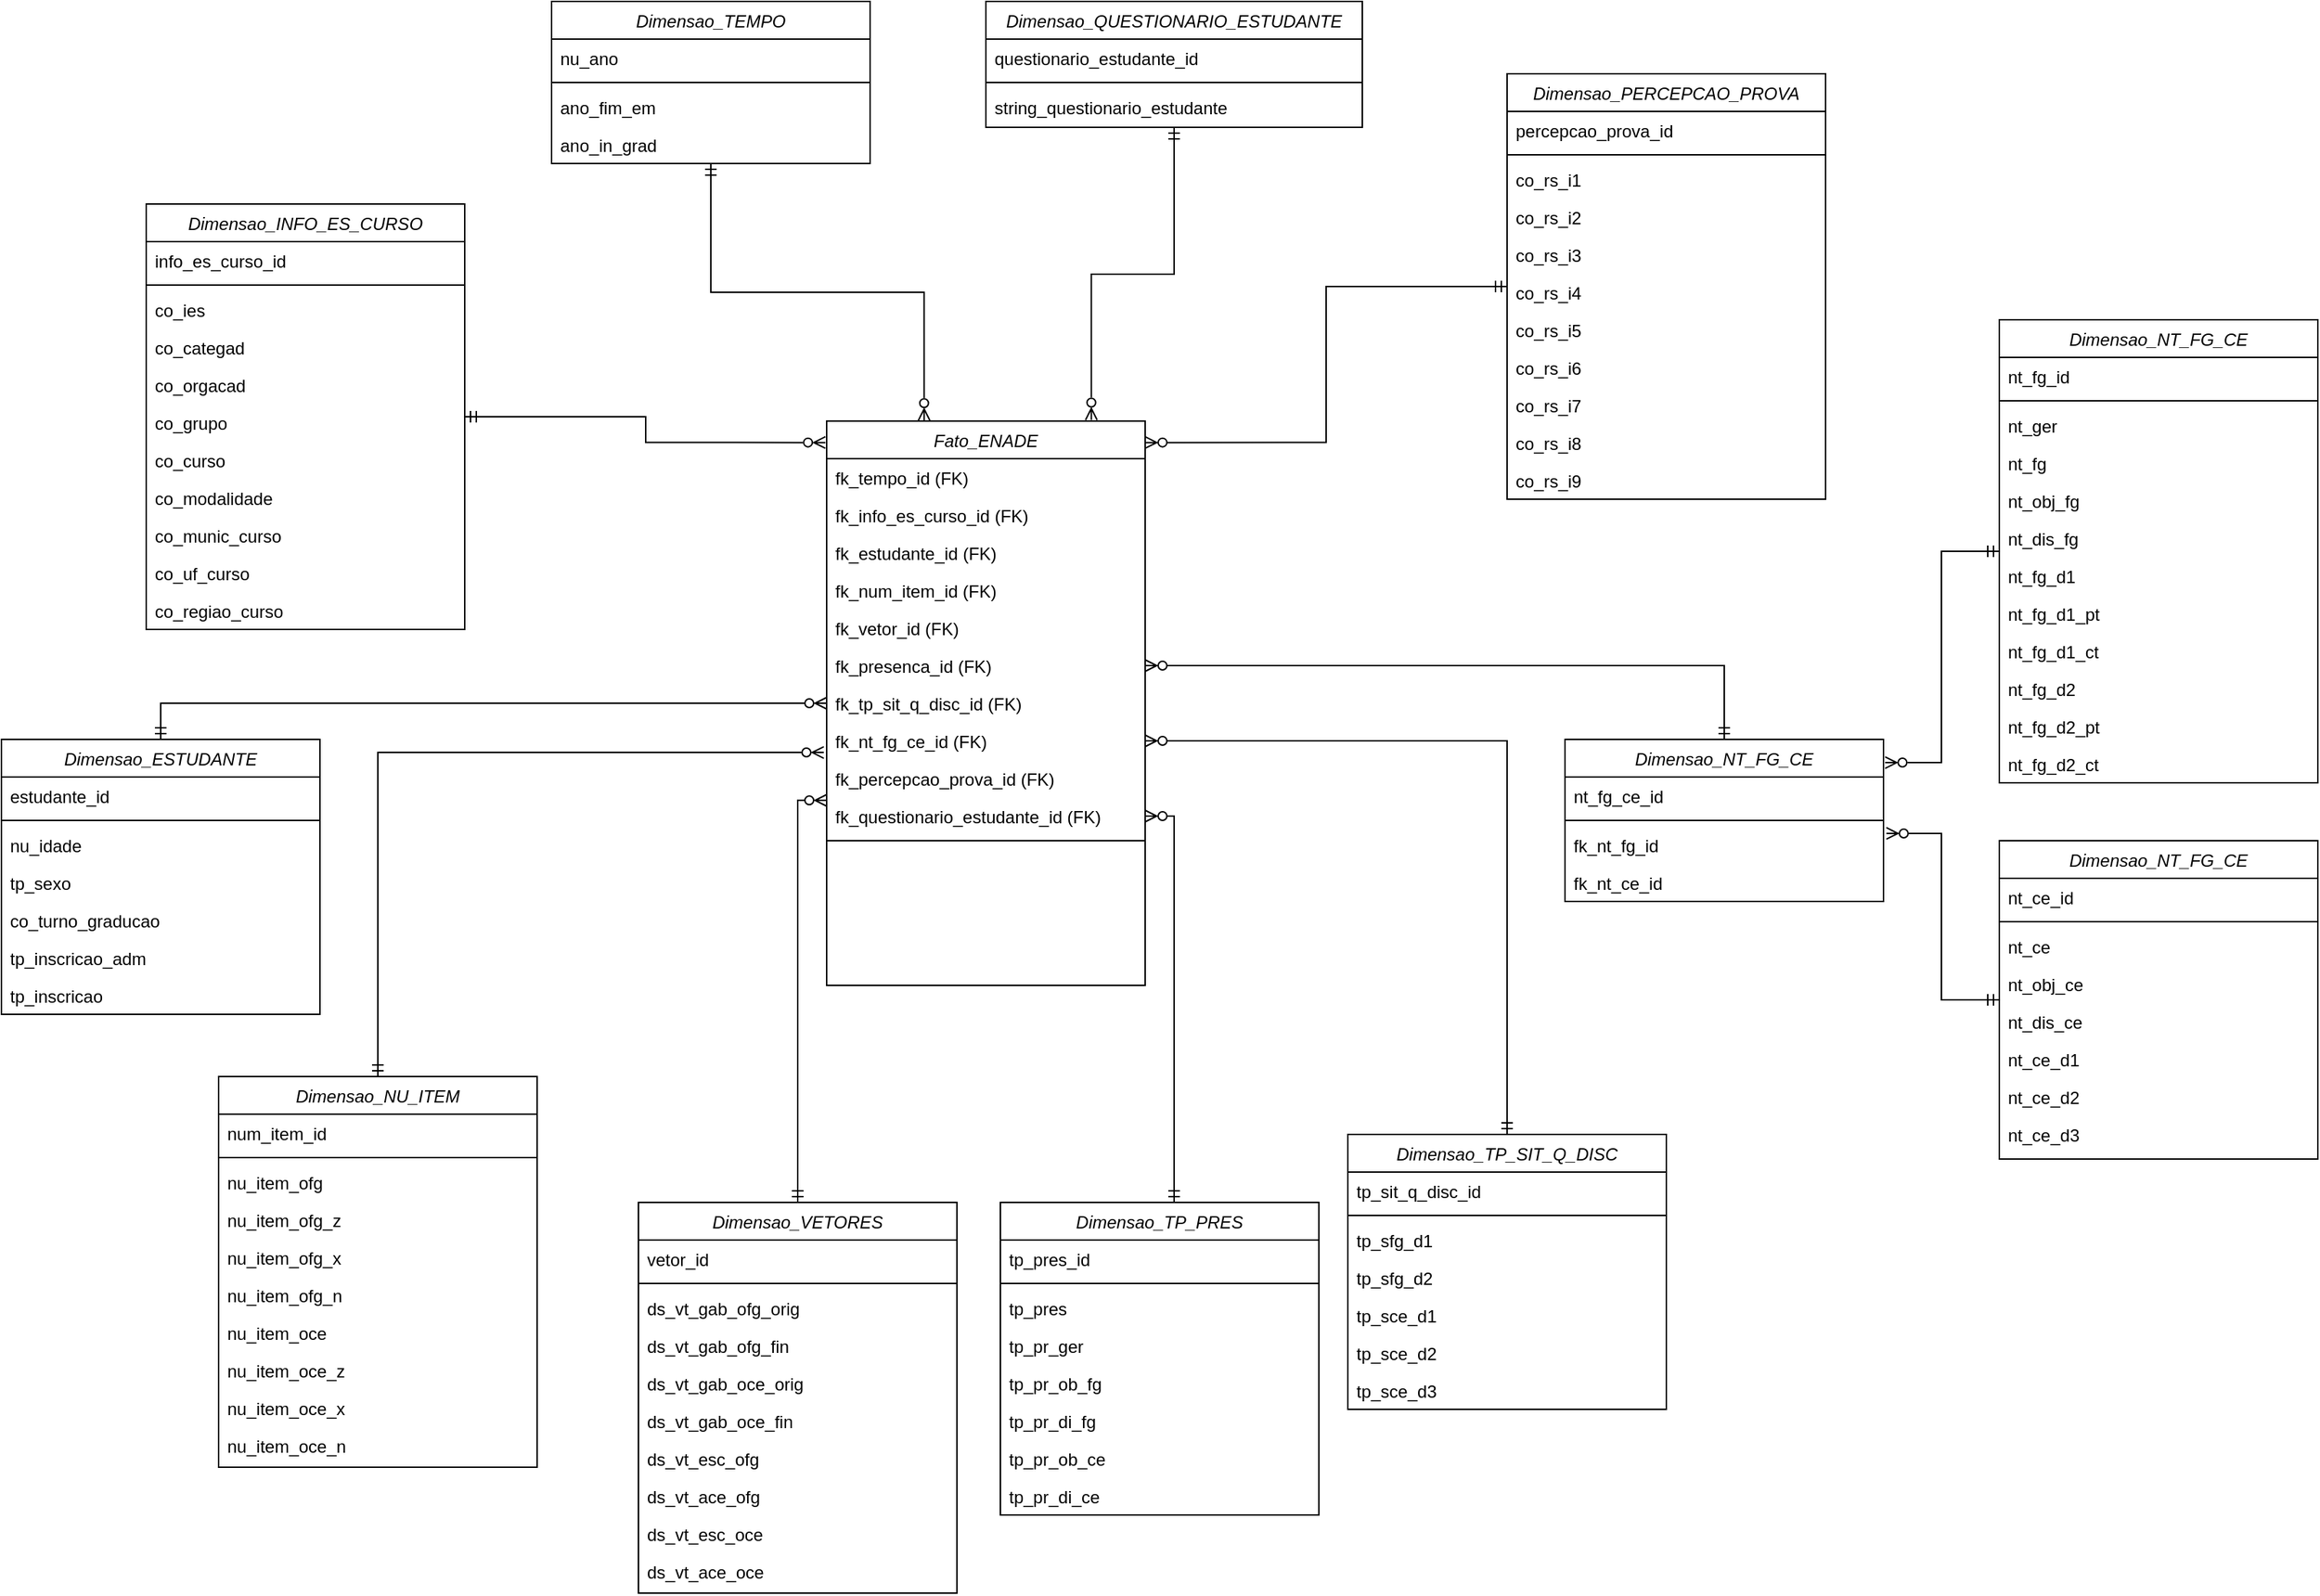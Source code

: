 <mxfile version="15.8.6" type="device"><diagram id="BqlWNJhZyX0T1dj_UHkd" name="Page-1"><mxGraphModel dx="1204" dy="-116" grid="1" gridSize="10" guides="1" tooltips="1" connect="1" arrows="1" fold="1" page="1" pageScale="1" pageWidth="827" pageHeight="1169" math="0" shadow="0"><root><mxCell id="0"/><mxCell id="1" parent="0"/><mxCell id="Yv_lEzoEV7WIYyBKOQcJ-1" style="edgeStyle=orthogonalEdgeStyle;rounded=0;orthogonalLoop=1;jettySize=auto;html=1;entryX=-0.004;entryY=0.038;entryDx=0;entryDy=0;entryPerimeter=0;startArrow=ERmandOne;startFill=0;endArrow=ERzeroToMany;endFill=0;" parent="1" source="Yv_lEzoEV7WIYyBKOQcJ-2" target="Yv_lEzoEV7WIYyBKOQcJ-14" edge="1"><mxGeometry relative="1" as="geometry"/></mxCell><mxCell id="Yv_lEzoEV7WIYyBKOQcJ-2" value="Dimensao_INFO_ES_CURSO" style="swimlane;fontStyle=2;align=center;verticalAlign=top;childLayout=stackLayout;horizontal=1;startSize=26;horizontalStack=0;resizeParent=1;resizeLast=0;collapsible=1;marginBottom=0;rounded=0;shadow=0;strokeWidth=1;" parent="1" vertex="1"><mxGeometry x="1200" y="1560" width="220" height="294" as="geometry"><mxRectangle x="90" y="290" width="160" height="26" as="alternateBounds"/></mxGeometry></mxCell><mxCell id="Yv_lEzoEV7WIYyBKOQcJ-3" value="info_es_curso_id" style="text;align=left;verticalAlign=top;spacingLeft=4;spacingRight=4;overflow=hidden;rotatable=0;points=[[0,0.5],[1,0.5]];portConstraint=eastwest;" parent="Yv_lEzoEV7WIYyBKOQcJ-2" vertex="1"><mxGeometry y="26" width="220" height="26" as="geometry"/></mxCell><mxCell id="Yv_lEzoEV7WIYyBKOQcJ-4" value="" style="line;html=1;strokeWidth=1;align=left;verticalAlign=middle;spacingTop=-1;spacingLeft=3;spacingRight=3;rotatable=0;labelPosition=right;points=[];portConstraint=eastwest;" parent="Yv_lEzoEV7WIYyBKOQcJ-2" vertex="1"><mxGeometry y="52" width="220" height="8" as="geometry"/></mxCell><mxCell id="Yv_lEzoEV7WIYyBKOQcJ-5" value="co_ies" style="text;align=left;verticalAlign=top;spacingLeft=4;spacingRight=4;overflow=hidden;rotatable=0;points=[[0,0.5],[1,0.5]];portConstraint=eastwest;" parent="Yv_lEzoEV7WIYyBKOQcJ-2" vertex="1"><mxGeometry y="60" width="220" height="26" as="geometry"/></mxCell><mxCell id="Yv_lEzoEV7WIYyBKOQcJ-6" value="co_categad" style="text;align=left;verticalAlign=top;spacingLeft=4;spacingRight=4;overflow=hidden;rotatable=0;points=[[0,0.5],[1,0.5]];portConstraint=eastwest;" parent="Yv_lEzoEV7WIYyBKOQcJ-2" vertex="1"><mxGeometry y="86" width="220" height="26" as="geometry"/></mxCell><mxCell id="Yv_lEzoEV7WIYyBKOQcJ-7" value="co_orgacad" style="text;align=left;verticalAlign=top;spacingLeft=4;spacingRight=4;overflow=hidden;rotatable=0;points=[[0,0.5],[1,0.5]];portConstraint=eastwest;rounded=0;shadow=0;html=0;" parent="Yv_lEzoEV7WIYyBKOQcJ-2" vertex="1"><mxGeometry y="112" width="220" height="26" as="geometry"/></mxCell><mxCell id="Yv_lEzoEV7WIYyBKOQcJ-8" value="co_grupo" style="text;align=left;verticalAlign=top;spacingLeft=4;spacingRight=4;overflow=hidden;rotatable=0;points=[[0,0.5],[1,0.5]];portConstraint=eastwest;" parent="Yv_lEzoEV7WIYyBKOQcJ-2" vertex="1"><mxGeometry y="138" width="220" height="26" as="geometry"/></mxCell><mxCell id="Yv_lEzoEV7WIYyBKOQcJ-9" value="co_curso" style="text;align=left;verticalAlign=top;spacingLeft=4;spacingRight=4;overflow=hidden;rotatable=0;points=[[0,0.5],[1,0.5]];portConstraint=eastwest;" parent="Yv_lEzoEV7WIYyBKOQcJ-2" vertex="1"><mxGeometry y="164" width="220" height="26" as="geometry"/></mxCell><mxCell id="Yv_lEzoEV7WIYyBKOQcJ-10" value="co_modalidade" style="text;align=left;verticalAlign=top;spacingLeft=4;spacingRight=4;overflow=hidden;rotatable=0;points=[[0,0.5],[1,0.5]];portConstraint=eastwest;" parent="Yv_lEzoEV7WIYyBKOQcJ-2" vertex="1"><mxGeometry y="190" width="220" height="26" as="geometry"/></mxCell><mxCell id="Yv_lEzoEV7WIYyBKOQcJ-11" value="co_munic_curso" style="text;align=left;verticalAlign=top;spacingLeft=4;spacingRight=4;overflow=hidden;rotatable=0;points=[[0,0.5],[1,0.5]];portConstraint=eastwest;" parent="Yv_lEzoEV7WIYyBKOQcJ-2" vertex="1"><mxGeometry y="216" width="220" height="26" as="geometry"/></mxCell><mxCell id="Yv_lEzoEV7WIYyBKOQcJ-12" value="co_uf_curso" style="text;align=left;verticalAlign=top;spacingLeft=4;spacingRight=4;overflow=hidden;rotatable=0;points=[[0,0.5],[1,0.5]];portConstraint=eastwest;" parent="Yv_lEzoEV7WIYyBKOQcJ-2" vertex="1"><mxGeometry y="242" width="220" height="26" as="geometry"/></mxCell><mxCell id="Yv_lEzoEV7WIYyBKOQcJ-13" value="co_regiao_curso" style="text;align=left;verticalAlign=top;spacingLeft=4;spacingRight=4;overflow=hidden;rotatable=0;points=[[0,0.5],[1,0.5]];portConstraint=eastwest;" parent="Yv_lEzoEV7WIYyBKOQcJ-2" vertex="1"><mxGeometry y="268" width="220" height="26" as="geometry"/></mxCell><mxCell id="Yv_lEzoEV7WIYyBKOQcJ-14" value="Fato_ENADE" style="swimlane;fontStyle=2;align=center;verticalAlign=top;childLayout=stackLayout;horizontal=1;startSize=26;horizontalStack=0;resizeParent=1;resizeLast=0;collapsible=1;marginBottom=0;rounded=0;shadow=0;strokeWidth=1;" parent="1" vertex="1"><mxGeometry x="1670" y="1710" width="220" height="390" as="geometry"><mxRectangle x="550" y="140" width="160" height="26" as="alternateBounds"/></mxGeometry></mxCell><mxCell id="Yv_lEzoEV7WIYyBKOQcJ-15" value="fk_tempo_id (FK)" style="text;align=left;verticalAlign=top;spacingLeft=4;spacingRight=4;overflow=hidden;rotatable=0;points=[[0,0.5],[1,0.5]];portConstraint=eastwest;" parent="Yv_lEzoEV7WIYyBKOQcJ-14" vertex="1"><mxGeometry y="26" width="220" height="26" as="geometry"/></mxCell><mxCell id="Yv_lEzoEV7WIYyBKOQcJ-16" value="fk_info_es_curso_id (FK)" style="text;align=left;verticalAlign=top;spacingLeft=4;spacingRight=4;overflow=hidden;rotatable=0;points=[[0,0.5],[1,0.5]];portConstraint=eastwest;rounded=0;shadow=0;html=0;" parent="Yv_lEzoEV7WIYyBKOQcJ-14" vertex="1"><mxGeometry y="52" width="220" height="26" as="geometry"/></mxCell><mxCell id="Yv_lEzoEV7WIYyBKOQcJ-17" value="fk_estudante_id (FK)" style="text;align=left;verticalAlign=top;spacingLeft=4;spacingRight=4;overflow=hidden;rotatable=0;points=[[0,0.5],[1,0.5]];portConstraint=eastwest;rounded=0;shadow=0;html=0;" parent="Yv_lEzoEV7WIYyBKOQcJ-14" vertex="1"><mxGeometry y="78" width="220" height="26" as="geometry"/></mxCell><mxCell id="Yv_lEzoEV7WIYyBKOQcJ-18" value="fk_num_item_id (FK)" style="text;align=left;verticalAlign=top;spacingLeft=4;spacingRight=4;overflow=hidden;rotatable=0;points=[[0,0.5],[1,0.5]];portConstraint=eastwest;" parent="Yv_lEzoEV7WIYyBKOQcJ-14" vertex="1"><mxGeometry y="104" width="220" height="26" as="geometry"/></mxCell><mxCell id="Yv_lEzoEV7WIYyBKOQcJ-19" value="fk_vetor_id (FK)" style="text;align=left;verticalAlign=top;spacingLeft=4;spacingRight=4;overflow=hidden;rotatable=0;points=[[0,0.5],[1,0.5]];portConstraint=eastwest;" parent="Yv_lEzoEV7WIYyBKOQcJ-14" vertex="1"><mxGeometry y="130" width="220" height="26" as="geometry"/></mxCell><mxCell id="Yv_lEzoEV7WIYyBKOQcJ-20" value="fk_presenca_id (FK)" style="text;align=left;verticalAlign=top;spacingLeft=4;spacingRight=4;overflow=hidden;rotatable=0;points=[[0,0.5],[1,0.5]];portConstraint=eastwest;" parent="Yv_lEzoEV7WIYyBKOQcJ-14" vertex="1"><mxGeometry y="156" width="220" height="26" as="geometry"/></mxCell><mxCell id="Yv_lEzoEV7WIYyBKOQcJ-21" value="fk_tp_sit_q_disc_id (FK)" style="text;align=left;verticalAlign=top;spacingLeft=4;spacingRight=4;overflow=hidden;rotatable=0;points=[[0,0.5],[1,0.5]];portConstraint=eastwest;" parent="Yv_lEzoEV7WIYyBKOQcJ-14" vertex="1"><mxGeometry y="182" width="220" height="26" as="geometry"/></mxCell><mxCell id="Yv_lEzoEV7WIYyBKOQcJ-22" value="fk_nt_fg_ce_id (FK)" style="text;align=left;verticalAlign=top;spacingLeft=4;spacingRight=4;overflow=hidden;rotatable=0;points=[[0,0.5],[1,0.5]];portConstraint=eastwest;" parent="Yv_lEzoEV7WIYyBKOQcJ-14" vertex="1"><mxGeometry y="208" width="220" height="26" as="geometry"/></mxCell><mxCell id="Yv_lEzoEV7WIYyBKOQcJ-23" value="fk_percepcao_prova_id (FK)" style="text;align=left;verticalAlign=top;spacingLeft=4;spacingRight=4;overflow=hidden;rotatable=0;points=[[0,0.5],[1,0.5]];portConstraint=eastwest;" parent="Yv_lEzoEV7WIYyBKOQcJ-14" vertex="1"><mxGeometry y="234" width="220" height="26" as="geometry"/></mxCell><mxCell id="Yv_lEzoEV7WIYyBKOQcJ-24" value="fk_questionario_estudante_id (FK)" style="text;align=left;verticalAlign=top;spacingLeft=4;spacingRight=4;overflow=hidden;rotatable=0;points=[[0,0.5],[1,0.5]];portConstraint=eastwest;" parent="Yv_lEzoEV7WIYyBKOQcJ-14" vertex="1"><mxGeometry y="260" width="220" height="26" as="geometry"/></mxCell><mxCell id="Yv_lEzoEV7WIYyBKOQcJ-25" value="" style="line;html=1;strokeWidth=1;align=left;verticalAlign=middle;spacingTop=-1;spacingLeft=3;spacingRight=3;rotatable=0;labelPosition=right;points=[];portConstraint=eastwest;" parent="Yv_lEzoEV7WIYyBKOQcJ-14" vertex="1"><mxGeometry y="286" width="220" height="8" as="geometry"/></mxCell><mxCell id="Yv_lEzoEV7WIYyBKOQcJ-26" style="edgeStyle=orthogonalEdgeStyle;rounded=0;orthogonalLoop=1;jettySize=auto;html=1;entryX=0.306;entryY=-0.001;entryDx=0;entryDy=0;entryPerimeter=0;startArrow=ERmandOne;startFill=0;endArrow=ERzeroToMany;endFill=0;" parent="1" source="Yv_lEzoEV7WIYyBKOQcJ-27" target="Yv_lEzoEV7WIYyBKOQcJ-14" edge="1"><mxGeometry relative="1" as="geometry"/></mxCell><mxCell id="Yv_lEzoEV7WIYyBKOQcJ-27" value="Dimensao_TEMPO" style="swimlane;fontStyle=2;align=center;verticalAlign=top;childLayout=stackLayout;horizontal=1;startSize=26;horizontalStack=0;resizeParent=1;resizeLast=0;collapsible=1;marginBottom=0;rounded=0;shadow=0;strokeWidth=1;" parent="1" vertex="1"><mxGeometry x="1480.0" y="1420" width="220" height="112" as="geometry"><mxRectangle x="550" y="140" width="160" height="26" as="alternateBounds"/></mxGeometry></mxCell><mxCell id="Yv_lEzoEV7WIYyBKOQcJ-28" value="nu_ano" style="text;align=left;verticalAlign=top;spacingLeft=4;spacingRight=4;overflow=hidden;rotatable=0;points=[[0,0.5],[1,0.5]];portConstraint=eastwest;" parent="Yv_lEzoEV7WIYyBKOQcJ-27" vertex="1"><mxGeometry y="26" width="220" height="26" as="geometry"/></mxCell><mxCell id="Yv_lEzoEV7WIYyBKOQcJ-29" value="" style="line;html=1;strokeWidth=1;align=left;verticalAlign=middle;spacingTop=-1;spacingLeft=3;spacingRight=3;rotatable=0;labelPosition=right;points=[];portConstraint=eastwest;" parent="Yv_lEzoEV7WIYyBKOQcJ-27" vertex="1"><mxGeometry y="52" width="220" height="8" as="geometry"/></mxCell><mxCell id="Yv_lEzoEV7WIYyBKOQcJ-30" value="ano_fim_em" style="text;align=left;verticalAlign=top;spacingLeft=4;spacingRight=4;overflow=hidden;rotatable=0;points=[[0,0.5],[1,0.5]];portConstraint=eastwest;" parent="Yv_lEzoEV7WIYyBKOQcJ-27" vertex="1"><mxGeometry y="60" width="220" height="26" as="geometry"/></mxCell><mxCell id="Yv_lEzoEV7WIYyBKOQcJ-31" value="ano_in_grad" style="text;align=left;verticalAlign=top;spacingLeft=4;spacingRight=4;overflow=hidden;rotatable=0;points=[[0,0.5],[1,0.5]];portConstraint=eastwest;" parent="Yv_lEzoEV7WIYyBKOQcJ-27" vertex="1"><mxGeometry y="86" width="220" height="26" as="geometry"/></mxCell><mxCell id="Yv_lEzoEV7WIYyBKOQcJ-32" style="edgeStyle=orthogonalEdgeStyle;rounded=0;orthogonalLoop=1;jettySize=auto;html=1;entryX=-0.009;entryY=0.808;entryDx=0;entryDy=0;startArrow=ERmandOne;startFill=0;endArrow=ERzeroToMany;endFill=0;entryPerimeter=0;" parent="1" source="Yv_lEzoEV7WIYyBKOQcJ-33" target="Yv_lEzoEV7WIYyBKOQcJ-22" edge="1"><mxGeometry relative="1" as="geometry"/></mxCell><mxCell id="Yv_lEzoEV7WIYyBKOQcJ-33" value="Dimensao_NU_ITEM" style="swimlane;fontStyle=2;align=center;verticalAlign=top;childLayout=stackLayout;horizontal=1;startSize=26;horizontalStack=0;resizeParent=1;resizeLast=0;collapsible=1;marginBottom=0;rounded=0;shadow=0;strokeWidth=1;" parent="1" vertex="1"><mxGeometry x="1250" y="2163" width="220" height="270" as="geometry"><mxRectangle x="550" y="140" width="160" height="26" as="alternateBounds"/></mxGeometry></mxCell><mxCell id="Yv_lEzoEV7WIYyBKOQcJ-34" value="num_item_id" style="text;align=left;verticalAlign=top;spacingLeft=4;spacingRight=4;overflow=hidden;rotatable=0;points=[[0,0.5],[1,0.5]];portConstraint=eastwest;" parent="Yv_lEzoEV7WIYyBKOQcJ-33" vertex="1"><mxGeometry y="26" width="220" height="26" as="geometry"/></mxCell><mxCell id="Yv_lEzoEV7WIYyBKOQcJ-35" value="" style="line;html=1;strokeWidth=1;align=left;verticalAlign=middle;spacingTop=-1;spacingLeft=3;spacingRight=3;rotatable=0;labelPosition=right;points=[];portConstraint=eastwest;" parent="Yv_lEzoEV7WIYyBKOQcJ-33" vertex="1"><mxGeometry y="52" width="220" height="8" as="geometry"/></mxCell><mxCell id="Yv_lEzoEV7WIYyBKOQcJ-36" value="nu_item_ofg" style="text;align=left;verticalAlign=top;spacingLeft=4;spacingRight=4;overflow=hidden;rotatable=0;points=[[0,0.5],[1,0.5]];portConstraint=eastwest;" parent="Yv_lEzoEV7WIYyBKOQcJ-33" vertex="1"><mxGeometry y="60" width="220" height="26" as="geometry"/></mxCell><mxCell id="Yv_lEzoEV7WIYyBKOQcJ-37" value="nu_item_ofg_z" style="text;align=left;verticalAlign=top;spacingLeft=4;spacingRight=4;overflow=hidden;rotatable=0;points=[[0,0.5],[1,0.5]];portConstraint=eastwest;" parent="Yv_lEzoEV7WIYyBKOQcJ-33" vertex="1"><mxGeometry y="86" width="220" height="26" as="geometry"/></mxCell><mxCell id="Yv_lEzoEV7WIYyBKOQcJ-38" value="nu_item_ofg_x" style="text;align=left;verticalAlign=top;spacingLeft=4;spacingRight=4;overflow=hidden;rotatable=0;points=[[0,0.5],[1,0.5]];portConstraint=eastwest;" parent="Yv_lEzoEV7WIYyBKOQcJ-33" vertex="1"><mxGeometry y="112" width="220" height="26" as="geometry"/></mxCell><mxCell id="Yv_lEzoEV7WIYyBKOQcJ-39" value="nu_item_ofg_n" style="text;align=left;verticalAlign=top;spacingLeft=4;spacingRight=4;overflow=hidden;rotatable=0;points=[[0,0.5],[1,0.5]];portConstraint=eastwest;" parent="Yv_lEzoEV7WIYyBKOQcJ-33" vertex="1"><mxGeometry y="138" width="220" height="26" as="geometry"/></mxCell><mxCell id="Yv_lEzoEV7WIYyBKOQcJ-40" value="nu_item_oce" style="text;align=left;verticalAlign=top;spacingLeft=4;spacingRight=4;overflow=hidden;rotatable=0;points=[[0,0.5],[1,0.5]];portConstraint=eastwest;" parent="Yv_lEzoEV7WIYyBKOQcJ-33" vertex="1"><mxGeometry y="164" width="220" height="26" as="geometry"/></mxCell><mxCell id="Yv_lEzoEV7WIYyBKOQcJ-41" value="nu_item_oce_z" style="text;align=left;verticalAlign=top;spacingLeft=4;spacingRight=4;overflow=hidden;rotatable=0;points=[[0,0.5],[1,0.5]];portConstraint=eastwest;" parent="Yv_lEzoEV7WIYyBKOQcJ-33" vertex="1"><mxGeometry y="190" width="220" height="26" as="geometry"/></mxCell><mxCell id="Yv_lEzoEV7WIYyBKOQcJ-42" value="nu_item_oce_x" style="text;align=left;verticalAlign=top;spacingLeft=4;spacingRight=4;overflow=hidden;rotatable=0;points=[[0,0.5],[1,0.5]];portConstraint=eastwest;" parent="Yv_lEzoEV7WIYyBKOQcJ-33" vertex="1"><mxGeometry y="216" width="220" height="26" as="geometry"/></mxCell><mxCell id="Yv_lEzoEV7WIYyBKOQcJ-43" value="nu_item_oce_n" style="text;align=left;verticalAlign=top;spacingLeft=4;spacingRight=4;overflow=hidden;rotatable=0;points=[[0,0.5],[1,0.5]];portConstraint=eastwest;" parent="Yv_lEzoEV7WIYyBKOQcJ-33" vertex="1"><mxGeometry y="242" width="220" height="26" as="geometry"/></mxCell><mxCell id="Yv_lEzoEV7WIYyBKOQcJ-44" style="edgeStyle=orthogonalEdgeStyle;rounded=0;orthogonalLoop=1;jettySize=auto;html=1;entryX=0;entryY=1.082;entryDx=0;entryDy=0;entryPerimeter=0;startArrow=ERmandOne;startFill=0;endArrow=ERzeroToMany;endFill=0;" parent="1" source="Yv_lEzoEV7WIYyBKOQcJ-45" target="Yv_lEzoEV7WIYyBKOQcJ-23" edge="1"><mxGeometry relative="1" as="geometry"/></mxCell><mxCell id="Yv_lEzoEV7WIYyBKOQcJ-45" value="Dimensao_VETORES" style="swimlane;fontStyle=2;align=center;verticalAlign=top;childLayout=stackLayout;horizontal=1;startSize=26;horizontalStack=0;resizeParent=1;resizeLast=0;collapsible=1;marginBottom=0;rounded=0;shadow=0;strokeWidth=1;" parent="1" vertex="1"><mxGeometry x="1540.0" y="2250" width="220" height="270" as="geometry"><mxRectangle x="550" y="140" width="160" height="26" as="alternateBounds"/></mxGeometry></mxCell><mxCell id="Yv_lEzoEV7WIYyBKOQcJ-46" value="vetor_id" style="text;align=left;verticalAlign=top;spacingLeft=4;spacingRight=4;overflow=hidden;rotatable=0;points=[[0,0.5],[1,0.5]];portConstraint=eastwest;" parent="Yv_lEzoEV7WIYyBKOQcJ-45" vertex="1"><mxGeometry y="26" width="220" height="26" as="geometry"/></mxCell><mxCell id="Yv_lEzoEV7WIYyBKOQcJ-47" value="" style="line;html=1;strokeWidth=1;align=left;verticalAlign=middle;spacingTop=-1;spacingLeft=3;spacingRight=3;rotatable=0;labelPosition=right;points=[];portConstraint=eastwest;" parent="Yv_lEzoEV7WIYyBKOQcJ-45" vertex="1"><mxGeometry y="52" width="220" height="8" as="geometry"/></mxCell><mxCell id="Yv_lEzoEV7WIYyBKOQcJ-48" value="ds_vt_gab_ofg_orig" style="text;align=left;verticalAlign=top;spacingLeft=4;spacingRight=4;overflow=hidden;rotatable=0;points=[[0,0.5],[1,0.5]];portConstraint=eastwest;" parent="Yv_lEzoEV7WIYyBKOQcJ-45" vertex="1"><mxGeometry y="60" width="220" height="26" as="geometry"/></mxCell><mxCell id="Yv_lEzoEV7WIYyBKOQcJ-49" value="ds_vt_gab_ofg_fin" style="text;align=left;verticalAlign=top;spacingLeft=4;spacingRight=4;overflow=hidden;rotatable=0;points=[[0,0.5],[1,0.5]];portConstraint=eastwest;" parent="Yv_lEzoEV7WIYyBKOQcJ-45" vertex="1"><mxGeometry y="86" width="220" height="26" as="geometry"/></mxCell><mxCell id="Yv_lEzoEV7WIYyBKOQcJ-50" value="ds_vt_gab_oce_orig" style="text;align=left;verticalAlign=top;spacingLeft=4;spacingRight=4;overflow=hidden;rotatable=0;points=[[0,0.5],[1,0.5]];portConstraint=eastwest;" parent="Yv_lEzoEV7WIYyBKOQcJ-45" vertex="1"><mxGeometry y="112" width="220" height="26" as="geometry"/></mxCell><mxCell id="Yv_lEzoEV7WIYyBKOQcJ-51" value="ds_vt_gab_oce_fin" style="text;align=left;verticalAlign=top;spacingLeft=4;spacingRight=4;overflow=hidden;rotatable=0;points=[[0,0.5],[1,0.5]];portConstraint=eastwest;" parent="Yv_lEzoEV7WIYyBKOQcJ-45" vertex="1"><mxGeometry y="138" width="220" height="26" as="geometry"/></mxCell><mxCell id="Yv_lEzoEV7WIYyBKOQcJ-52" value="ds_vt_esc_ofg" style="text;align=left;verticalAlign=top;spacingLeft=4;spacingRight=4;overflow=hidden;rotatable=0;points=[[0,0.5],[1,0.5]];portConstraint=eastwest;" parent="Yv_lEzoEV7WIYyBKOQcJ-45" vertex="1"><mxGeometry y="164" width="220" height="26" as="geometry"/></mxCell><mxCell id="Yv_lEzoEV7WIYyBKOQcJ-53" value="ds_vt_ace_ofg" style="text;align=left;verticalAlign=top;spacingLeft=4;spacingRight=4;overflow=hidden;rotatable=0;points=[[0,0.5],[1,0.5]];portConstraint=eastwest;" parent="Yv_lEzoEV7WIYyBKOQcJ-45" vertex="1"><mxGeometry y="190" width="220" height="26" as="geometry"/></mxCell><mxCell id="Yv_lEzoEV7WIYyBKOQcJ-54" value="ds_vt_esc_oce" style="text;align=left;verticalAlign=top;spacingLeft=4;spacingRight=4;overflow=hidden;rotatable=0;points=[[0,0.5],[1,0.5]];portConstraint=eastwest;" parent="Yv_lEzoEV7WIYyBKOQcJ-45" vertex="1"><mxGeometry y="216" width="220" height="26" as="geometry"/></mxCell><mxCell id="Yv_lEzoEV7WIYyBKOQcJ-55" value="ds_vt_ace_oce" style="text;align=left;verticalAlign=top;spacingLeft=4;spacingRight=4;overflow=hidden;rotatable=0;points=[[0,0.5],[1,0.5]];portConstraint=eastwest;" parent="Yv_lEzoEV7WIYyBKOQcJ-45" vertex="1"><mxGeometry y="242" width="220" height="26" as="geometry"/></mxCell><mxCell id="Yv_lEzoEV7WIYyBKOQcJ-56" style="edgeStyle=orthogonalEdgeStyle;rounded=0;orthogonalLoop=1;jettySize=auto;html=1;entryX=1;entryY=0.5;entryDx=0;entryDy=0;startArrow=ERmandOne;startFill=0;endArrow=ERzeroToMany;endFill=0;" parent="1" source="Yv_lEzoEV7WIYyBKOQcJ-57" target="Yv_lEzoEV7WIYyBKOQcJ-24" edge="1"><mxGeometry relative="1" as="geometry"><Array as="points"><mxPoint x="1910.0" y="1983"/></Array></mxGeometry></mxCell><mxCell id="Yv_lEzoEV7WIYyBKOQcJ-57" value="Dimensao_TP_PRES" style="swimlane;fontStyle=2;align=center;verticalAlign=top;childLayout=stackLayout;horizontal=1;startSize=26;horizontalStack=0;resizeParent=1;resizeLast=0;collapsible=1;marginBottom=0;rounded=0;shadow=0;strokeWidth=1;" parent="1" vertex="1"><mxGeometry x="1790.0" y="2250" width="220" height="216" as="geometry"><mxRectangle x="550" y="140" width="160" height="26" as="alternateBounds"/></mxGeometry></mxCell><mxCell id="Yv_lEzoEV7WIYyBKOQcJ-58" value="tp_pres_id" style="text;align=left;verticalAlign=top;spacingLeft=4;spacingRight=4;overflow=hidden;rotatable=0;points=[[0,0.5],[1,0.5]];portConstraint=eastwest;" parent="Yv_lEzoEV7WIYyBKOQcJ-57" vertex="1"><mxGeometry y="26" width="220" height="26" as="geometry"/></mxCell><mxCell id="Yv_lEzoEV7WIYyBKOQcJ-59" value="" style="line;html=1;strokeWidth=1;align=left;verticalAlign=middle;spacingTop=-1;spacingLeft=3;spacingRight=3;rotatable=0;labelPosition=right;points=[];portConstraint=eastwest;" parent="Yv_lEzoEV7WIYyBKOQcJ-57" vertex="1"><mxGeometry y="52" width="220" height="8" as="geometry"/></mxCell><mxCell id="Yv_lEzoEV7WIYyBKOQcJ-60" value="tp_pres" style="text;align=left;verticalAlign=top;spacingLeft=4;spacingRight=4;overflow=hidden;rotatable=0;points=[[0,0.5],[1,0.5]];portConstraint=eastwest;" parent="Yv_lEzoEV7WIYyBKOQcJ-57" vertex="1"><mxGeometry y="60" width="220" height="26" as="geometry"/></mxCell><mxCell id="Yv_lEzoEV7WIYyBKOQcJ-61" value="tp_pr_ger" style="text;align=left;verticalAlign=top;spacingLeft=4;spacingRight=4;overflow=hidden;rotatable=0;points=[[0,0.5],[1,0.5]];portConstraint=eastwest;" parent="Yv_lEzoEV7WIYyBKOQcJ-57" vertex="1"><mxGeometry y="86" width="220" height="26" as="geometry"/></mxCell><mxCell id="Yv_lEzoEV7WIYyBKOQcJ-62" value="tp_pr_ob_fg" style="text;align=left;verticalAlign=top;spacingLeft=4;spacingRight=4;overflow=hidden;rotatable=0;points=[[0,0.5],[1,0.5]];portConstraint=eastwest;" parent="Yv_lEzoEV7WIYyBKOQcJ-57" vertex="1"><mxGeometry y="112" width="220" height="26" as="geometry"/></mxCell><mxCell id="Yv_lEzoEV7WIYyBKOQcJ-63" value="tp_pr_di_fg" style="text;align=left;verticalAlign=top;spacingLeft=4;spacingRight=4;overflow=hidden;rotatable=0;points=[[0,0.5],[1,0.5]];portConstraint=eastwest;" parent="Yv_lEzoEV7WIYyBKOQcJ-57" vertex="1"><mxGeometry y="138" width="220" height="26" as="geometry"/></mxCell><mxCell id="Yv_lEzoEV7WIYyBKOQcJ-64" value="tp_pr_ob_ce" style="text;align=left;verticalAlign=top;spacingLeft=4;spacingRight=4;overflow=hidden;rotatable=0;points=[[0,0.5],[1,0.5]];portConstraint=eastwest;" parent="Yv_lEzoEV7WIYyBKOQcJ-57" vertex="1"><mxGeometry y="164" width="220" height="26" as="geometry"/></mxCell><mxCell id="Yv_lEzoEV7WIYyBKOQcJ-65" value="tp_pr_di_ce" style="text;align=left;verticalAlign=top;spacingLeft=4;spacingRight=4;overflow=hidden;rotatable=0;points=[[0,0.5],[1,0.5]];portConstraint=eastwest;" parent="Yv_lEzoEV7WIYyBKOQcJ-57" vertex="1"><mxGeometry y="190" width="220" height="26" as="geometry"/></mxCell><mxCell id="Yv_lEzoEV7WIYyBKOQcJ-66" style="edgeStyle=orthogonalEdgeStyle;rounded=0;orthogonalLoop=1;jettySize=auto;html=1;entryX=1;entryY=0.5;entryDx=0;entryDy=0;startArrow=ERmandOne;startFill=0;endArrow=ERzeroToMany;endFill=0;" parent="1" source="Yv_lEzoEV7WIYyBKOQcJ-67" target="Yv_lEzoEV7WIYyBKOQcJ-22" edge="1"><mxGeometry relative="1" as="geometry"/></mxCell><mxCell id="Yv_lEzoEV7WIYyBKOQcJ-67" value="Dimensao_TP_SIT_Q_DISC" style="swimlane;fontStyle=2;align=center;verticalAlign=top;childLayout=stackLayout;horizontal=1;startSize=26;horizontalStack=0;resizeParent=1;resizeLast=0;collapsible=1;marginBottom=0;rounded=0;shadow=0;strokeWidth=1;" parent="1" vertex="1"><mxGeometry x="2030.0" y="2203" width="220" height="190" as="geometry"><mxRectangle x="550" y="140" width="160" height="26" as="alternateBounds"/></mxGeometry></mxCell><mxCell id="Yv_lEzoEV7WIYyBKOQcJ-68" value="tp_sit_q_disc_id" style="text;align=left;verticalAlign=top;spacingLeft=4;spacingRight=4;overflow=hidden;rotatable=0;points=[[0,0.5],[1,0.5]];portConstraint=eastwest;" parent="Yv_lEzoEV7WIYyBKOQcJ-67" vertex="1"><mxGeometry y="26" width="220" height="26" as="geometry"/></mxCell><mxCell id="Yv_lEzoEV7WIYyBKOQcJ-69" value="" style="line;html=1;strokeWidth=1;align=left;verticalAlign=middle;spacingTop=-1;spacingLeft=3;spacingRight=3;rotatable=0;labelPosition=right;points=[];portConstraint=eastwest;" parent="Yv_lEzoEV7WIYyBKOQcJ-67" vertex="1"><mxGeometry y="52" width="220" height="8" as="geometry"/></mxCell><mxCell id="Yv_lEzoEV7WIYyBKOQcJ-70" value="tp_sfg_d1" style="text;align=left;verticalAlign=top;spacingLeft=4;spacingRight=4;overflow=hidden;rotatable=0;points=[[0,0.5],[1,0.5]];portConstraint=eastwest;" parent="Yv_lEzoEV7WIYyBKOQcJ-67" vertex="1"><mxGeometry y="60" width="220" height="26" as="geometry"/></mxCell><mxCell id="Yv_lEzoEV7WIYyBKOQcJ-71" value="tp_sfg_d2" style="text;align=left;verticalAlign=top;spacingLeft=4;spacingRight=4;overflow=hidden;rotatable=0;points=[[0,0.5],[1,0.5]];portConstraint=eastwest;" parent="Yv_lEzoEV7WIYyBKOQcJ-67" vertex="1"><mxGeometry y="86" width="220" height="26" as="geometry"/></mxCell><mxCell id="Yv_lEzoEV7WIYyBKOQcJ-72" value="tp_sce_d1" style="text;align=left;verticalAlign=top;spacingLeft=4;spacingRight=4;overflow=hidden;rotatable=0;points=[[0,0.5],[1,0.5]];portConstraint=eastwest;" parent="Yv_lEzoEV7WIYyBKOQcJ-67" vertex="1"><mxGeometry y="112" width="220" height="26" as="geometry"/></mxCell><mxCell id="Yv_lEzoEV7WIYyBKOQcJ-73" value="tp_sce_d2" style="text;align=left;verticalAlign=top;spacingLeft=4;spacingRight=4;overflow=hidden;rotatable=0;points=[[0,0.5],[1,0.5]];portConstraint=eastwest;" parent="Yv_lEzoEV7WIYyBKOQcJ-67" vertex="1"><mxGeometry y="138" width="220" height="26" as="geometry"/></mxCell><mxCell id="Yv_lEzoEV7WIYyBKOQcJ-74" value="tp_sce_d3" style="text;align=left;verticalAlign=top;spacingLeft=4;spacingRight=4;overflow=hidden;rotatable=0;points=[[0,0.5],[1,0.5]];portConstraint=eastwest;" parent="Yv_lEzoEV7WIYyBKOQcJ-67" vertex="1"><mxGeometry y="164" width="220" height="26" as="geometry"/></mxCell><mxCell id="Yv_lEzoEV7WIYyBKOQcJ-75" style="edgeStyle=orthogonalEdgeStyle;rounded=0;orthogonalLoop=1;jettySize=auto;html=1;entryX=1;entryY=0.5;entryDx=0;entryDy=0;startArrow=ERmandOne;startFill=0;endArrow=ERzeroToMany;endFill=0;" parent="1" source="Yv_lEzoEV7WIYyBKOQcJ-76" target="Yv_lEzoEV7WIYyBKOQcJ-20" edge="1"><mxGeometry relative="1" as="geometry"/></mxCell><mxCell id="Yv_lEzoEV7WIYyBKOQcJ-76" value="Dimensao_NT_FG_CE" style="swimlane;fontStyle=2;align=center;verticalAlign=top;childLayout=stackLayout;horizontal=1;startSize=26;horizontalStack=0;resizeParent=1;resizeLast=0;collapsible=1;marginBottom=0;rounded=0;shadow=0;strokeWidth=1;" parent="1" vertex="1"><mxGeometry x="2180" y="1930" width="220" height="112" as="geometry"><mxRectangle x="550" y="140" width="160" height="26" as="alternateBounds"/></mxGeometry></mxCell><mxCell id="Yv_lEzoEV7WIYyBKOQcJ-77" value="nt_fg_ce_id" style="text;align=left;verticalAlign=top;spacingLeft=4;spacingRight=4;overflow=hidden;rotatable=0;points=[[0,0.5],[1,0.5]];portConstraint=eastwest;" parent="Yv_lEzoEV7WIYyBKOQcJ-76" vertex="1"><mxGeometry y="26" width="220" height="26" as="geometry"/></mxCell><mxCell id="Yv_lEzoEV7WIYyBKOQcJ-78" value="" style="line;html=1;strokeWidth=1;align=left;verticalAlign=middle;spacingTop=-1;spacingLeft=3;spacingRight=3;rotatable=0;labelPosition=right;points=[];portConstraint=eastwest;" parent="Yv_lEzoEV7WIYyBKOQcJ-76" vertex="1"><mxGeometry y="52" width="220" height="8" as="geometry"/></mxCell><mxCell id="Yv_lEzoEV7WIYyBKOQcJ-79" value="fk_nt_fg_id" style="text;align=left;verticalAlign=top;spacingLeft=4;spacingRight=4;overflow=hidden;rotatable=0;points=[[0,0.5],[1,0.5]];portConstraint=eastwest;" parent="Yv_lEzoEV7WIYyBKOQcJ-76" vertex="1"><mxGeometry y="60" width="220" height="26" as="geometry"/></mxCell><mxCell id="Yv_lEzoEV7WIYyBKOQcJ-80" value="fk_nt_ce_id" style="text;align=left;verticalAlign=top;spacingLeft=4;spacingRight=4;overflow=hidden;rotatable=0;points=[[0,0.5],[1,0.5]];portConstraint=eastwest;" parent="Yv_lEzoEV7WIYyBKOQcJ-76" vertex="1"><mxGeometry y="86" width="220" height="26" as="geometry"/></mxCell><mxCell id="Yv_lEzoEV7WIYyBKOQcJ-95" style="edgeStyle=orthogonalEdgeStyle;rounded=0;orthogonalLoop=1;jettySize=auto;html=1;entryX=1;entryY=0.038;entryDx=0;entryDy=0;entryPerimeter=0;startArrow=ERmandOne;startFill=0;endArrow=ERzeroToMany;endFill=0;" parent="1" source="Yv_lEzoEV7WIYyBKOQcJ-96" target="Yv_lEzoEV7WIYyBKOQcJ-14" edge="1"><mxGeometry relative="1" as="geometry"/></mxCell><mxCell id="Yv_lEzoEV7WIYyBKOQcJ-96" value="Dimensao_PERCEPCAO_PROVA" style="swimlane;fontStyle=2;align=center;verticalAlign=top;childLayout=stackLayout;horizontal=1;startSize=26;horizontalStack=0;resizeParent=1;resizeLast=0;collapsible=1;marginBottom=0;rounded=0;shadow=0;strokeWidth=1;" parent="1" vertex="1"><mxGeometry x="2140" y="1470" width="220" height="294" as="geometry"><mxRectangle x="550" y="140" width="160" height="26" as="alternateBounds"/></mxGeometry></mxCell><mxCell id="Yv_lEzoEV7WIYyBKOQcJ-97" value="percepcao_prova_id" style="text;align=left;verticalAlign=top;spacingLeft=4;spacingRight=4;overflow=hidden;rotatable=0;points=[[0,0.5],[1,0.5]];portConstraint=eastwest;" parent="Yv_lEzoEV7WIYyBKOQcJ-96" vertex="1"><mxGeometry y="26" width="220" height="26" as="geometry"/></mxCell><mxCell id="Yv_lEzoEV7WIYyBKOQcJ-98" value="" style="line;html=1;strokeWidth=1;align=left;verticalAlign=middle;spacingTop=-1;spacingLeft=3;spacingRight=3;rotatable=0;labelPosition=right;points=[];portConstraint=eastwest;" parent="Yv_lEzoEV7WIYyBKOQcJ-96" vertex="1"><mxGeometry y="52" width="220" height="8" as="geometry"/></mxCell><mxCell id="Yv_lEzoEV7WIYyBKOQcJ-99" value="co_rs_i1" style="text;align=left;verticalAlign=top;spacingLeft=4;spacingRight=4;overflow=hidden;rotatable=0;points=[[0,0.5],[1,0.5]];portConstraint=eastwest;" parent="Yv_lEzoEV7WIYyBKOQcJ-96" vertex="1"><mxGeometry y="60" width="220" height="26" as="geometry"/></mxCell><mxCell id="Yv_lEzoEV7WIYyBKOQcJ-100" value="co_rs_i2" style="text;align=left;verticalAlign=top;spacingLeft=4;spacingRight=4;overflow=hidden;rotatable=0;points=[[0,0.5],[1,0.5]];portConstraint=eastwest;" parent="Yv_lEzoEV7WIYyBKOQcJ-96" vertex="1"><mxGeometry y="86" width="220" height="26" as="geometry"/></mxCell><mxCell id="Yv_lEzoEV7WIYyBKOQcJ-101" value="co_rs_i3" style="text;align=left;verticalAlign=top;spacingLeft=4;spacingRight=4;overflow=hidden;rotatable=0;points=[[0,0.5],[1,0.5]];portConstraint=eastwest;" parent="Yv_lEzoEV7WIYyBKOQcJ-96" vertex="1"><mxGeometry y="112" width="220" height="26" as="geometry"/></mxCell><mxCell id="Yv_lEzoEV7WIYyBKOQcJ-102" value="co_rs_i4" style="text;align=left;verticalAlign=top;spacingLeft=4;spacingRight=4;overflow=hidden;rotatable=0;points=[[0,0.5],[1,0.5]];portConstraint=eastwest;" parent="Yv_lEzoEV7WIYyBKOQcJ-96" vertex="1"><mxGeometry y="138" width="220" height="26" as="geometry"/></mxCell><mxCell id="Yv_lEzoEV7WIYyBKOQcJ-103" value="co_rs_i5" style="text;align=left;verticalAlign=top;spacingLeft=4;spacingRight=4;overflow=hidden;rotatable=0;points=[[0,0.5],[1,0.5]];portConstraint=eastwest;" parent="Yv_lEzoEV7WIYyBKOQcJ-96" vertex="1"><mxGeometry y="164" width="220" height="26" as="geometry"/></mxCell><mxCell id="Yv_lEzoEV7WIYyBKOQcJ-104" value="co_rs_i6" style="text;align=left;verticalAlign=top;spacingLeft=4;spacingRight=4;overflow=hidden;rotatable=0;points=[[0,0.5],[1,0.5]];portConstraint=eastwest;" parent="Yv_lEzoEV7WIYyBKOQcJ-96" vertex="1"><mxGeometry y="190" width="220" height="26" as="geometry"/></mxCell><mxCell id="Yv_lEzoEV7WIYyBKOQcJ-105" value="co_rs_i7" style="text;align=left;verticalAlign=top;spacingLeft=4;spacingRight=4;overflow=hidden;rotatable=0;points=[[0,0.5],[1,0.5]];portConstraint=eastwest;" parent="Yv_lEzoEV7WIYyBKOQcJ-96" vertex="1"><mxGeometry y="216" width="220" height="26" as="geometry"/></mxCell><mxCell id="Yv_lEzoEV7WIYyBKOQcJ-106" value="co_rs_i8" style="text;align=left;verticalAlign=top;spacingLeft=4;spacingRight=4;overflow=hidden;rotatable=0;points=[[0,0.5],[1,0.5]];portConstraint=eastwest;" parent="Yv_lEzoEV7WIYyBKOQcJ-96" vertex="1"><mxGeometry y="242" width="220" height="26" as="geometry"/></mxCell><mxCell id="Yv_lEzoEV7WIYyBKOQcJ-107" value="co_rs_i9" style="text;align=left;verticalAlign=top;spacingLeft=4;spacingRight=4;overflow=hidden;rotatable=0;points=[[0,0.5],[1,0.5]];portConstraint=eastwest;" parent="Yv_lEzoEV7WIYyBKOQcJ-96" vertex="1"><mxGeometry y="268" width="220" height="26" as="geometry"/></mxCell><mxCell id="Yv_lEzoEV7WIYyBKOQcJ-110" style="edgeStyle=orthogonalEdgeStyle;rounded=0;orthogonalLoop=1;jettySize=auto;html=1;entryX=0.831;entryY=-0.002;entryDx=0;entryDy=0;entryPerimeter=0;startArrow=ERmandOne;startFill=0;endArrow=ERzeroToMany;endFill=0;" parent="1" source="Yv_lEzoEV7WIYyBKOQcJ-111" target="Yv_lEzoEV7WIYyBKOQcJ-14" edge="1"><mxGeometry relative="1" as="geometry"/></mxCell><mxCell id="Yv_lEzoEV7WIYyBKOQcJ-111" value="Dimensao_QUESTIONARIO_ESTUDANTE" style="swimlane;fontStyle=2;align=center;verticalAlign=top;childLayout=stackLayout;horizontal=1;startSize=26;horizontalStack=0;resizeParent=1;resizeLast=0;collapsible=1;marginBottom=0;rounded=0;shadow=0;strokeWidth=1;" parent="1" vertex="1"><mxGeometry x="1780.0" y="1420" width="260" height="87" as="geometry"><mxRectangle x="550" y="140" width="160" height="26" as="alternateBounds"/></mxGeometry></mxCell><mxCell id="Yv_lEzoEV7WIYyBKOQcJ-112" value="questionario_estudante_id" style="text;align=left;verticalAlign=top;spacingLeft=4;spacingRight=4;overflow=hidden;rotatable=0;points=[[0,0.5],[1,0.5]];portConstraint=eastwest;" parent="Yv_lEzoEV7WIYyBKOQcJ-111" vertex="1"><mxGeometry y="26" width="260" height="26" as="geometry"/></mxCell><mxCell id="Yv_lEzoEV7WIYyBKOQcJ-113" value="" style="line;html=1;strokeWidth=1;align=left;verticalAlign=middle;spacingTop=-1;spacingLeft=3;spacingRight=3;rotatable=0;labelPosition=right;points=[];portConstraint=eastwest;" parent="Yv_lEzoEV7WIYyBKOQcJ-111" vertex="1"><mxGeometry y="52" width="260" height="8" as="geometry"/></mxCell><mxCell id="Yv_lEzoEV7WIYyBKOQcJ-114" value="string_questionario_estudante" style="text;align=left;verticalAlign=top;spacingLeft=4;spacingRight=4;overflow=hidden;rotatable=0;points=[[0,0.5],[1,0.5]];portConstraint=eastwest;" parent="Yv_lEzoEV7WIYyBKOQcJ-111" vertex="1"><mxGeometry y="60" width="260" height="26" as="geometry"/></mxCell><mxCell id="Yv_lEzoEV7WIYyBKOQcJ-115" style="edgeStyle=orthogonalEdgeStyle;rounded=0;orthogonalLoop=1;jettySize=auto;html=1;entryX=0;entryY=0.5;entryDx=0;entryDy=0;startArrow=ERmandOne;startFill=0;endArrow=ERzeroToMany;endFill=0;" parent="1" source="Yv_lEzoEV7WIYyBKOQcJ-116" target="Yv_lEzoEV7WIYyBKOQcJ-21" edge="1"><mxGeometry relative="1" as="geometry"/></mxCell><mxCell id="Yv_lEzoEV7WIYyBKOQcJ-116" value="Dimensao_ESTUDANTE" style="swimlane;fontStyle=2;align=center;verticalAlign=top;childLayout=stackLayout;horizontal=1;startSize=26;horizontalStack=0;resizeParent=1;resizeLast=0;collapsible=1;marginBottom=0;rounded=0;shadow=0;strokeWidth=1;" parent="1" vertex="1"><mxGeometry x="1100" y="1930" width="220" height="190" as="geometry"><mxRectangle x="550" y="140" width="160" height="26" as="alternateBounds"/></mxGeometry></mxCell><mxCell id="Yv_lEzoEV7WIYyBKOQcJ-117" value="estudante_id" style="text;align=left;verticalAlign=top;spacingLeft=4;spacingRight=4;overflow=hidden;rotatable=0;points=[[0,0.5],[1,0.5]];portConstraint=eastwest;" parent="Yv_lEzoEV7WIYyBKOQcJ-116" vertex="1"><mxGeometry y="26" width="220" height="26" as="geometry"/></mxCell><mxCell id="Yv_lEzoEV7WIYyBKOQcJ-118" value="" style="line;html=1;strokeWidth=1;align=left;verticalAlign=middle;spacingTop=-1;spacingLeft=3;spacingRight=3;rotatable=0;labelPosition=right;points=[];portConstraint=eastwest;" parent="Yv_lEzoEV7WIYyBKOQcJ-116" vertex="1"><mxGeometry y="52" width="220" height="8" as="geometry"/></mxCell><mxCell id="Yv_lEzoEV7WIYyBKOQcJ-119" value="nu_idade" style="text;align=left;verticalAlign=top;spacingLeft=4;spacingRight=4;overflow=hidden;rotatable=0;points=[[0,0.5],[1,0.5]];portConstraint=eastwest;" parent="Yv_lEzoEV7WIYyBKOQcJ-116" vertex="1"><mxGeometry y="60" width="220" height="26" as="geometry"/></mxCell><mxCell id="Yv_lEzoEV7WIYyBKOQcJ-120" value="tp_sexo" style="text;align=left;verticalAlign=top;spacingLeft=4;spacingRight=4;overflow=hidden;rotatable=0;points=[[0,0.5],[1,0.5]];portConstraint=eastwest;" parent="Yv_lEzoEV7WIYyBKOQcJ-116" vertex="1"><mxGeometry y="86" width="220" height="26" as="geometry"/></mxCell><mxCell id="Yv_lEzoEV7WIYyBKOQcJ-121" value="co_turno_graducao" style="text;align=left;verticalAlign=top;spacingLeft=4;spacingRight=4;overflow=hidden;rotatable=0;points=[[0,0.5],[1,0.5]];portConstraint=eastwest;" parent="Yv_lEzoEV7WIYyBKOQcJ-116" vertex="1"><mxGeometry y="112" width="220" height="26" as="geometry"/></mxCell><mxCell id="Yv_lEzoEV7WIYyBKOQcJ-122" value="tp_inscricao_adm" style="text;align=left;verticalAlign=top;spacingLeft=4;spacingRight=4;overflow=hidden;rotatable=0;points=[[0,0.5],[1,0.5]];portConstraint=eastwest;" parent="Yv_lEzoEV7WIYyBKOQcJ-116" vertex="1"><mxGeometry y="138" width="220" height="26" as="geometry"/></mxCell><mxCell id="Yv_lEzoEV7WIYyBKOQcJ-123" value="tp_inscricao" style="text;align=left;verticalAlign=top;spacingLeft=4;spacingRight=4;overflow=hidden;rotatable=0;points=[[0,0.5],[1,0.5]];portConstraint=eastwest;" parent="Yv_lEzoEV7WIYyBKOQcJ-116" vertex="1"><mxGeometry y="164" width="220" height="26" as="geometry"/></mxCell><mxCell id="r4i6ZIOcuxtAOdMMYBoJ-47" style="edgeStyle=orthogonalEdgeStyle;rounded=0;orthogonalLoop=1;jettySize=auto;html=1;entryX=1.005;entryY=0.143;entryDx=0;entryDy=0;entryPerimeter=0;startArrow=ERmandOne;startFill=0;endArrow=ERzeroToMany;endFill=0;" edge="1" parent="1" source="r4i6ZIOcuxtAOdMMYBoJ-1" target="Yv_lEzoEV7WIYyBKOQcJ-76"><mxGeometry relative="1" as="geometry"/></mxCell><mxCell id="r4i6ZIOcuxtAOdMMYBoJ-1" value="Dimensao_NT_FG_CE" style="swimlane;fontStyle=2;align=center;verticalAlign=top;childLayout=stackLayout;horizontal=1;startSize=26;horizontalStack=0;resizeParent=1;resizeLast=0;collapsible=1;marginBottom=0;rounded=0;shadow=0;strokeWidth=1;" vertex="1" parent="1"><mxGeometry x="2480" y="1640" width="220" height="320" as="geometry"><mxRectangle x="550" y="140" width="160" height="26" as="alternateBounds"/></mxGeometry></mxCell><mxCell id="r4i6ZIOcuxtAOdMMYBoJ-2" value="nt_fg_id" style="text;align=left;verticalAlign=top;spacingLeft=4;spacingRight=4;overflow=hidden;rotatable=0;points=[[0,0.5],[1,0.5]];portConstraint=eastwest;" vertex="1" parent="r4i6ZIOcuxtAOdMMYBoJ-1"><mxGeometry y="26" width="220" height="26" as="geometry"/></mxCell><mxCell id="r4i6ZIOcuxtAOdMMYBoJ-3" value="" style="line;html=1;strokeWidth=1;align=left;verticalAlign=middle;spacingTop=-1;spacingLeft=3;spacingRight=3;rotatable=0;labelPosition=right;points=[];portConstraint=eastwest;" vertex="1" parent="r4i6ZIOcuxtAOdMMYBoJ-1"><mxGeometry y="52" width="220" height="8" as="geometry"/></mxCell><mxCell id="r4i6ZIOcuxtAOdMMYBoJ-4" value="nt_ger" style="text;align=left;verticalAlign=top;spacingLeft=4;spacingRight=4;overflow=hidden;rotatable=0;points=[[0,0.5],[1,0.5]];portConstraint=eastwest;" vertex="1" parent="r4i6ZIOcuxtAOdMMYBoJ-1"><mxGeometry y="60" width="220" height="26" as="geometry"/></mxCell><mxCell id="r4i6ZIOcuxtAOdMMYBoJ-5" value="nt_fg" style="text;align=left;verticalAlign=top;spacingLeft=4;spacingRight=4;overflow=hidden;rotatable=0;points=[[0,0.5],[1,0.5]];portConstraint=eastwest;" vertex="1" parent="r4i6ZIOcuxtAOdMMYBoJ-1"><mxGeometry y="86" width="220" height="26" as="geometry"/></mxCell><mxCell id="r4i6ZIOcuxtAOdMMYBoJ-6" value="nt_obj_fg" style="text;align=left;verticalAlign=top;spacingLeft=4;spacingRight=4;overflow=hidden;rotatable=0;points=[[0,0.5],[1,0.5]];portConstraint=eastwest;" vertex="1" parent="r4i6ZIOcuxtAOdMMYBoJ-1"><mxGeometry y="112" width="220" height="26" as="geometry"/></mxCell><mxCell id="r4i6ZIOcuxtAOdMMYBoJ-7" value="nt_dis_fg" style="text;align=left;verticalAlign=top;spacingLeft=4;spacingRight=4;overflow=hidden;rotatable=0;points=[[0,0.5],[1,0.5]];portConstraint=eastwest;" vertex="1" parent="r4i6ZIOcuxtAOdMMYBoJ-1"><mxGeometry y="138" width="220" height="26" as="geometry"/></mxCell><mxCell id="r4i6ZIOcuxtAOdMMYBoJ-8" value="nt_fg_d1" style="text;align=left;verticalAlign=top;spacingLeft=4;spacingRight=4;overflow=hidden;rotatable=0;points=[[0,0.5],[1,0.5]];portConstraint=eastwest;" vertex="1" parent="r4i6ZIOcuxtAOdMMYBoJ-1"><mxGeometry y="164" width="220" height="26" as="geometry"/></mxCell><mxCell id="r4i6ZIOcuxtAOdMMYBoJ-9" value="nt_fg_d1_pt" style="text;align=left;verticalAlign=top;spacingLeft=4;spacingRight=4;overflow=hidden;rotatable=0;points=[[0,0.5],[1,0.5]];portConstraint=eastwest;" vertex="1" parent="r4i6ZIOcuxtAOdMMYBoJ-1"><mxGeometry y="190" width="220" height="26" as="geometry"/></mxCell><mxCell id="r4i6ZIOcuxtAOdMMYBoJ-10" value="nt_fg_d1_ct" style="text;align=left;verticalAlign=top;spacingLeft=4;spacingRight=4;overflow=hidden;rotatable=0;points=[[0,0.5],[1,0.5]];portConstraint=eastwest;" vertex="1" parent="r4i6ZIOcuxtAOdMMYBoJ-1"><mxGeometry y="216" width="220" height="26" as="geometry"/></mxCell><mxCell id="r4i6ZIOcuxtAOdMMYBoJ-11" value="nt_fg_d2" style="text;align=left;verticalAlign=top;spacingLeft=4;spacingRight=4;overflow=hidden;rotatable=0;points=[[0,0.5],[1,0.5]];portConstraint=eastwest;" vertex="1" parent="r4i6ZIOcuxtAOdMMYBoJ-1"><mxGeometry y="242" width="220" height="26" as="geometry"/></mxCell><mxCell id="r4i6ZIOcuxtAOdMMYBoJ-12" value="nt_fg_d2_pt" style="text;align=left;verticalAlign=top;spacingLeft=4;spacingRight=4;overflow=hidden;rotatable=0;points=[[0,0.5],[1,0.5]];portConstraint=eastwest;" vertex="1" parent="r4i6ZIOcuxtAOdMMYBoJ-1"><mxGeometry y="268" width="220" height="26" as="geometry"/></mxCell><mxCell id="r4i6ZIOcuxtAOdMMYBoJ-13" value="nt_fg_d2_ct" style="text;align=left;verticalAlign=top;spacingLeft=4;spacingRight=4;overflow=hidden;rotatable=0;points=[[0,0.5],[1,0.5]];portConstraint=eastwest;" vertex="1" parent="r4i6ZIOcuxtAOdMMYBoJ-1"><mxGeometry y="294" width="220" height="26" as="geometry"/></mxCell><mxCell id="r4i6ZIOcuxtAOdMMYBoJ-48" style="edgeStyle=orthogonalEdgeStyle;rounded=0;orthogonalLoop=1;jettySize=auto;html=1;entryX=1.009;entryY=0.192;entryDx=0;entryDy=0;entryPerimeter=0;startArrow=ERmandOne;startFill=0;endArrow=ERzeroToMany;endFill=0;" edge="1" parent="1" source="r4i6ZIOcuxtAOdMMYBoJ-20" target="Yv_lEzoEV7WIYyBKOQcJ-79"><mxGeometry relative="1" as="geometry"/></mxCell><mxCell id="r4i6ZIOcuxtAOdMMYBoJ-20" value="Dimensao_NT_FG_CE" style="swimlane;fontStyle=2;align=center;verticalAlign=top;childLayout=stackLayout;horizontal=1;startSize=26;horizontalStack=0;resizeParent=1;resizeLast=0;collapsible=1;marginBottom=0;rounded=0;shadow=0;strokeWidth=1;" vertex="1" parent="1"><mxGeometry x="2480" y="2000" width="220" height="220" as="geometry"><mxRectangle x="550" y="140" width="160" height="26" as="alternateBounds"/></mxGeometry></mxCell><mxCell id="r4i6ZIOcuxtAOdMMYBoJ-21" value="nt_ce_id" style="text;align=left;verticalAlign=top;spacingLeft=4;spacingRight=4;overflow=hidden;rotatable=0;points=[[0,0.5],[1,0.5]];portConstraint=eastwest;" vertex="1" parent="r4i6ZIOcuxtAOdMMYBoJ-20"><mxGeometry y="26" width="220" height="26" as="geometry"/></mxCell><mxCell id="r4i6ZIOcuxtAOdMMYBoJ-22" value="" style="line;html=1;strokeWidth=1;align=left;verticalAlign=middle;spacingTop=-1;spacingLeft=3;spacingRight=3;rotatable=0;labelPosition=right;points=[];portConstraint=eastwest;" vertex="1" parent="r4i6ZIOcuxtAOdMMYBoJ-20"><mxGeometry y="52" width="220" height="8" as="geometry"/></mxCell><mxCell id="r4i6ZIOcuxtAOdMMYBoJ-33" value="nt_ce" style="text;align=left;verticalAlign=top;spacingLeft=4;spacingRight=4;overflow=hidden;rotatable=0;points=[[0,0.5],[1,0.5]];portConstraint=eastwest;" vertex="1" parent="r4i6ZIOcuxtAOdMMYBoJ-20"><mxGeometry y="60" width="220" height="26" as="geometry"/></mxCell><mxCell id="r4i6ZIOcuxtAOdMMYBoJ-34" value="nt_obj_ce" style="text;align=left;verticalAlign=top;spacingLeft=4;spacingRight=4;overflow=hidden;rotatable=0;points=[[0,0.5],[1,0.5]];portConstraint=eastwest;" vertex="1" parent="r4i6ZIOcuxtAOdMMYBoJ-20"><mxGeometry y="86" width="220" height="26" as="geometry"/></mxCell><mxCell id="r4i6ZIOcuxtAOdMMYBoJ-35" value="nt_dis_ce" style="text;align=left;verticalAlign=top;spacingLeft=4;spacingRight=4;overflow=hidden;rotatable=0;points=[[0,0.5],[1,0.5]];portConstraint=eastwest;" vertex="1" parent="r4i6ZIOcuxtAOdMMYBoJ-20"><mxGeometry y="112" width="220" height="26" as="geometry"/></mxCell><mxCell id="r4i6ZIOcuxtAOdMMYBoJ-36" value="nt_ce_d1" style="text;align=left;verticalAlign=top;spacingLeft=4;spacingRight=4;overflow=hidden;rotatable=0;points=[[0,0.5],[1,0.5]];portConstraint=eastwest;" vertex="1" parent="r4i6ZIOcuxtAOdMMYBoJ-20"><mxGeometry y="138" width="220" height="26" as="geometry"/></mxCell><mxCell id="r4i6ZIOcuxtAOdMMYBoJ-37" value="nt_ce_d2" style="text;align=left;verticalAlign=top;spacingLeft=4;spacingRight=4;overflow=hidden;rotatable=0;points=[[0,0.5],[1,0.5]];portConstraint=eastwest;" vertex="1" parent="r4i6ZIOcuxtAOdMMYBoJ-20"><mxGeometry y="164" width="220" height="26" as="geometry"/></mxCell><mxCell id="r4i6ZIOcuxtAOdMMYBoJ-38" value="nt_ce_d3" style="text;align=left;verticalAlign=top;spacingLeft=4;spacingRight=4;overflow=hidden;rotatable=0;points=[[0,0.5],[1,0.5]];portConstraint=eastwest;" vertex="1" parent="r4i6ZIOcuxtAOdMMYBoJ-20"><mxGeometry y="190" width="220" height="26" as="geometry"/></mxCell></root></mxGraphModel></diagram></mxfile>